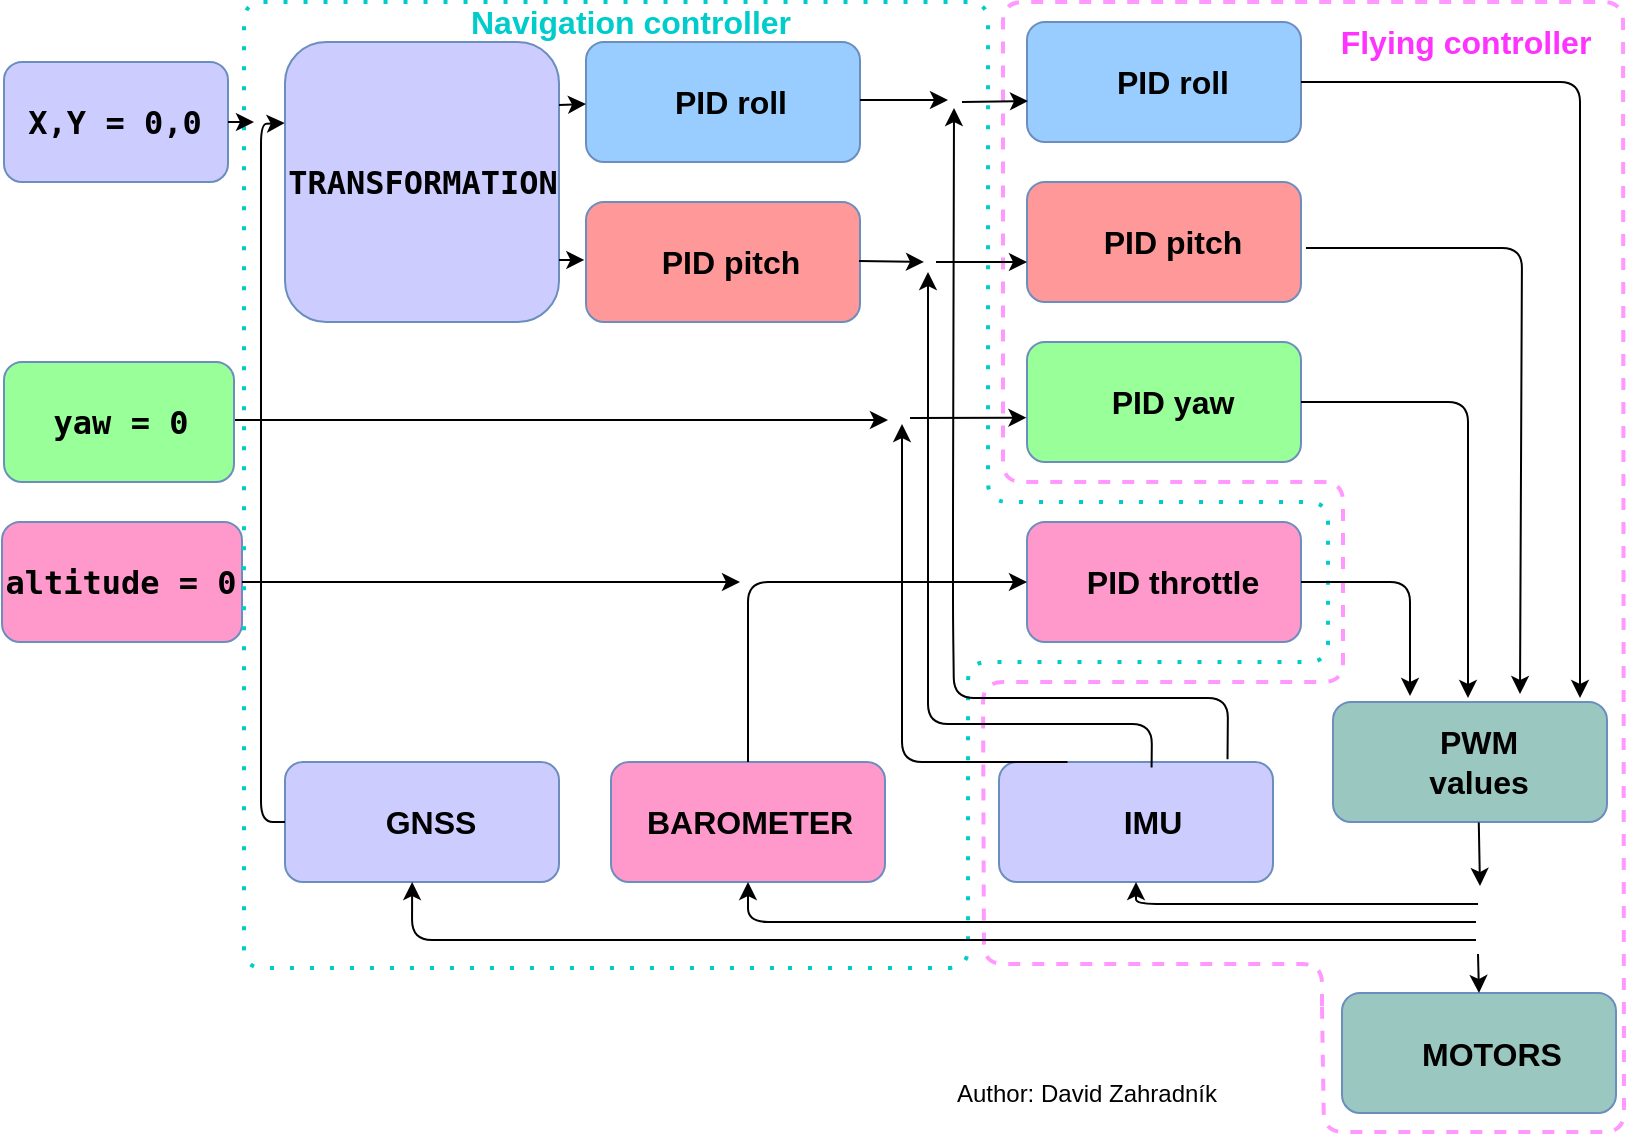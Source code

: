<mxfile version="10.6.6" type="device"><diagram id="7vE1OGSBALaZfzEDUbcy" name="Page-1"><mxGraphModel dx="562" dy="260" grid="0" gridSize="10" guides="1" tooltips="1" connect="1" arrows="1" fold="1" page="1" pageScale="1" pageWidth="827" pageHeight="583" math="0" shadow="0"><root><mxCell id="0"/><mxCell id="1" parent="0"/><mxCell id="imyVaSy7povLyfskxmqy-1" value="" style="rounded=1;whiteSpace=wrap;html=1;fontSize=16;fillColor=#9AC7BF;strokeColor=#6c8ebf;gradientColor=none;" vertex="1" parent="1"><mxGeometry x="677" y="505.5" width="137" height="60" as="geometry"/></mxCell><mxCell id="imyVaSy7povLyfskxmqy-2" value="MOTORS" style="text;html=1;strokeColor=none;fillColor=none;align=center;verticalAlign=middle;whiteSpace=wrap;rounded=0;fontSize=16;fontStyle=1" vertex="1" parent="1"><mxGeometry x="707.5" y="525.5" width="88" height="20" as="geometry"/></mxCell><mxCell id="imyVaSy7povLyfskxmqy-3" value="" style="rounded=1;whiteSpace=wrap;html=1;fontSize=16;fillColor=#9AC7BF;strokeColor=#6c8ebf;fontStyle=1" vertex="1" parent="1"><mxGeometry x="672.5" y="360" width="137" height="60" as="geometry"/></mxCell><mxCell id="imyVaSy7povLyfskxmqy-4" value="PWM values" style="text;html=1;strokeColor=none;fillColor=none;align=center;verticalAlign=middle;whiteSpace=wrap;rounded=0;fontSize=16;fontStyle=1" vertex="1" parent="1"><mxGeometry x="699.5" y="380" width="91" height="20" as="geometry"/></mxCell><mxCell id="imyVaSy7povLyfskxmqy-5" value="" style="rounded=1;whiteSpace=wrap;html=1;fontSize=16;fillColor=#99CCFF;strokeColor=#6c8ebf;fontStyle=1" vertex="1" parent="1"><mxGeometry x="519.5" y="20" width="137" height="60" as="geometry"/></mxCell><mxCell id="imyVaSy7povLyfskxmqy-6" value="PID roll" style="text;html=1;strokeColor=none;fillColor=none;align=center;verticalAlign=middle;whiteSpace=wrap;rounded=0;fontSize=16;fontStyle=1" vertex="1" parent="1"><mxGeometry x="546.5" y="40" width="91" height="20" as="geometry"/></mxCell><mxCell id="imyVaSy7povLyfskxmqy-7" value="" style="rounded=1;whiteSpace=wrap;html=1;fontSize=16;fillColor=#FF9999;strokeColor=#6c8ebf;fontStyle=1" vertex="1" parent="1"><mxGeometry x="519.5" y="100" width="137" height="60" as="geometry"/></mxCell><mxCell id="imyVaSy7povLyfskxmqy-8" value="PID pitch" style="text;html=1;strokeColor=none;fillColor=none;align=center;verticalAlign=middle;whiteSpace=wrap;rounded=0;fontSize=16;fontStyle=1" vertex="1" parent="1"><mxGeometry x="546.5" y="120" width="91" height="20" as="geometry"/></mxCell><mxCell id="imyVaSy7povLyfskxmqy-9" value="" style="rounded=1;whiteSpace=wrap;html=1;fontSize=16;fillColor=#99FF99;strokeColor=#6c8ebf;fontStyle=1" vertex="1" parent="1"><mxGeometry x="519.5" y="180" width="137" height="60" as="geometry"/></mxCell><mxCell id="imyVaSy7povLyfskxmqy-10" value="PID yaw" style="text;html=1;strokeColor=none;fillColor=none;align=center;verticalAlign=middle;whiteSpace=wrap;rounded=0;fontSize=16;fontStyle=1" vertex="1" parent="1"><mxGeometry x="546.5" y="200" width="91" height="20" as="geometry"/></mxCell><mxCell id="imyVaSy7povLyfskxmqy-11" value="" style="rounded=1;whiteSpace=wrap;html=1;fontSize=16;fillColor=#FF99CC;strokeColor=#6c8ebf;fontStyle=1" vertex="1" parent="1"><mxGeometry x="519.5" y="270" width="137" height="60" as="geometry"/></mxCell><mxCell id="imyVaSy7povLyfskxmqy-12" value="PID throttle" style="text;html=1;strokeColor=none;fillColor=none;align=center;verticalAlign=middle;whiteSpace=wrap;rounded=0;fontSize=16;fontStyle=1" vertex="1" parent="1"><mxGeometry x="546.5" y="290" width="91" height="20" as="geometry"/></mxCell><mxCell id="imyVaSy7povLyfskxmqy-15" value="" style="rounded=1;whiteSpace=wrap;html=1;fontSize=16;fillColor=#CCCCFF;strokeColor=#6c8ebf;gradientColor=none;gradientDirection=north;fontStyle=1" vertex="1" parent="1"><mxGeometry x="505.5" y="390" width="137" height="60" as="geometry"/></mxCell><mxCell id="imyVaSy7povLyfskxmqy-16" value="IMU&lt;br style=&quot;font-size: 16px;&quot;&gt;" style="text;html=1;strokeColor=none;fillColor=none;align=center;verticalAlign=middle;whiteSpace=wrap;rounded=0;fontSize=16;fontStyle=1" vertex="1" parent="1"><mxGeometry x="536.5" y="410" width="91" height="20" as="geometry"/></mxCell><mxCell id="imyVaSy7povLyfskxmqy-18" value="" style="rounded=1;whiteSpace=wrap;html=1;fontSize=16;fillColor=#FF99CC;strokeColor=#6c8ebf;fontStyle=1" vertex="1" parent="1"><mxGeometry x="311.5" y="390" width="137" height="60" as="geometry"/></mxCell><mxCell id="imyVaSy7povLyfskxmqy-19" value="BAROMETER&lt;br style=&quot;font-size: 16px;&quot;&gt;" style="text;html=1;strokeColor=none;fillColor=none;align=center;verticalAlign=middle;whiteSpace=wrap;rounded=0;fontSize=16;fontStyle=1" vertex="1" parent="1"><mxGeometry x="331.5" y="410" width="98" height="20" as="geometry"/></mxCell><mxCell id="imyVaSy7povLyfskxmqy-24" value="" style="rounded=1;whiteSpace=wrap;html=1;fontSize=16;fillColor=#CCCCFF;strokeColor=#6c8ebf;fontStyle=1" vertex="1" parent="1"><mxGeometry x="148.5" y="390" width="137" height="60" as="geometry"/></mxCell><mxCell id="imyVaSy7povLyfskxmqy-25" value="GNSS" style="text;html=1;strokeColor=none;fillColor=none;align=center;verticalAlign=middle;whiteSpace=wrap;rounded=0;fontSize=16;fontStyle=1" vertex="1" parent="1"><mxGeometry x="175.5" y="410" width="91" height="20" as="geometry"/></mxCell><mxCell id="imyVaSy7povLyfskxmqy-26" value="" style="rounded=1;whiteSpace=wrap;html=1;fontSize=16;fillColor=#99CCFF;strokeColor=#6c8ebf;fontStyle=1" vertex="1" parent="1"><mxGeometry x="299" y="30" width="137" height="60" as="geometry"/></mxCell><mxCell id="imyVaSy7povLyfskxmqy-27" value="PID roll" style="text;html=1;strokeColor=none;fillColor=none;align=center;verticalAlign=middle;whiteSpace=wrap;rounded=0;fontSize=16;fontStyle=1" vertex="1" parent="1"><mxGeometry x="326" y="50" width="91" height="20" as="geometry"/></mxCell><mxCell id="imyVaSy7povLyfskxmqy-28" value="" style="rounded=1;whiteSpace=wrap;html=1;fontSize=16;fillColor=#FF9999;strokeColor=#6c8ebf;fontStyle=1" vertex="1" parent="1"><mxGeometry x="299" y="110" width="137" height="60" as="geometry"/></mxCell><mxCell id="imyVaSy7povLyfskxmqy-29" value="PID pitch" style="text;html=1;strokeColor=none;fillColor=none;align=center;verticalAlign=middle;whiteSpace=wrap;rounded=0;fontSize=16;fontStyle=1" vertex="1" parent="1"><mxGeometry x="326" y="130" width="91" height="20" as="geometry"/></mxCell><mxCell id="imyVaSy7povLyfskxmqy-30" value="" style="rounded=1;whiteSpace=wrap;html=1;fontSize=16;fillColor=#CCCCFF;strokeColor=#6c8ebf;fontStyle=1" vertex="1" parent="1"><mxGeometry x="148.5" y="30" width="137" height="140" as="geometry"/></mxCell><mxCell id="imyVaSy7povLyfskxmqy-31" value="&lt;pre id=&quot;tw-target-text&quot; dir=&quot;ltr&quot; style=&quot;font-size: 16px;&quot;&gt;&lt;span tabindex=&quot;0&quot; lang=&quot;en&quot; style=&quot;font-size: 16px;&quot;&gt;TRANSFORMATION&lt;/span&gt;&lt;/pre&gt;" style="text;html=1;strokeColor=none;fillColor=none;align=center;verticalAlign=middle;whiteSpace=wrap;rounded=0;fontSize=16;fontStyle=1" vertex="1" parent="1"><mxGeometry x="171.5" y="90" width="91" height="20" as="geometry"/></mxCell><mxCell id="imyVaSy7povLyfskxmqy-32" value="" style="rounded=1;whiteSpace=wrap;html=1;fontSize=16;fillColor=#CCCCFF;strokeColor=#6c8ebf;fontStyle=1" vertex="1" parent="1"><mxGeometry x="8" y="40" width="112" height="60" as="geometry"/></mxCell><mxCell id="imyVaSy7povLyfskxmqy-33" value="&lt;pre id=&quot;tw-target-text&quot; dir=&quot;ltr&quot; style=&quot;font-size: 16px;&quot;&gt;X,Y = 0,0&lt;/pre&gt;" style="text;html=1;strokeColor=none;fillColor=none;align=center;verticalAlign=middle;whiteSpace=wrap;rounded=0;fontSize=16;fontStyle=1" vertex="1" parent="1"><mxGeometry x="27" y="60" width="73" height="20" as="geometry"/></mxCell><mxCell id="imyVaSy7povLyfskxmqy-36" value="" style="rounded=1;whiteSpace=wrap;html=1;fontSize=16;fillColor=#99FF99;strokeColor=#6c8ebf;fontStyle=1" vertex="1" parent="1"><mxGeometry x="8" y="190" width="115" height="60" as="geometry"/></mxCell><mxCell id="imyVaSy7povLyfskxmqy-37" value="&lt;pre id=&quot;tw-target-text&quot; dir=&quot;ltr&quot; style=&quot;font-size: 16px;&quot;&gt;yaw = 0&lt;/pre&gt;" style="text;html=1;strokeColor=none;fillColor=none;align=center;verticalAlign=middle;whiteSpace=wrap;rounded=0;fontSize=16;fontStyle=1" vertex="1" parent="1"><mxGeometry x="29" y="210" width="75" height="20" as="geometry"/></mxCell><mxCell id="imyVaSy7povLyfskxmqy-38" value="" style="rounded=1;whiteSpace=wrap;html=1;fontSize=16;fillColor=#FF99CC;strokeColor=#6c8ebf;fontStyle=1" vertex="1" parent="1"><mxGeometry x="7" y="270" width="120" height="60" as="geometry"/></mxCell><mxCell id="imyVaSy7povLyfskxmqy-39" value="&lt;pre id=&quot;tw-target-text&quot; dir=&quot;ltr&quot; style=&quot;font-size: 16px;&quot;&gt;altitude = 0&lt;/pre&gt;" style="text;html=1;strokeColor=none;fillColor=none;align=center;verticalAlign=middle;whiteSpace=wrap;rounded=0;fontSize=16;fontStyle=1" vertex="1" parent="1"><mxGeometry x="7" y="290" width="119" height="20" as="geometry"/></mxCell><mxCell id="imyVaSy7povLyfskxmqy-40" value="" style="endArrow=none;html=1;strokeColor=#00CCCC;dashed=1;dashPattern=1 4;strokeWidth=2;fontSize=16;fontStyle=1" edge="1" parent="1"><mxGeometry width="50" height="50" relative="1" as="geometry"><mxPoint x="400" y="493" as="sourcePoint"/><mxPoint x="400" y="493" as="targetPoint"/><Array as="points"><mxPoint x="490" y="493"/><mxPoint x="490" y="340"/><mxPoint x="670" y="340"/><mxPoint x="670" y="260"/><mxPoint x="500" y="260"/><mxPoint x="500" y="10"/><mxPoint x="128" y="10"/><mxPoint x="128" y="493"/></Array></mxGeometry></mxCell><mxCell id="imyVaSy7povLyfskxmqy-43" value="Navigation controller" style="text;html=1;strokeColor=none;fillColor=none;align=center;verticalAlign=middle;whiteSpace=wrap;rounded=0;fontColor=#00CCCC;fontSize=16;fontStyle=1" vertex="1" parent="1"><mxGeometry x="149" y="10" width="345" height="20" as="geometry"/></mxCell><mxCell id="imyVaSy7povLyfskxmqy-44" value="" style="endArrow=none;html=1;strokeColor=#FF99FF;endFill=0;dashed=1;strokeWidth=2;" edge="1" parent="1"><mxGeometry width="50" height="50" relative="1" as="geometry"><mxPoint x="667" y="512" as="sourcePoint"/><mxPoint x="667" y="512" as="targetPoint"/><Array as="points"><mxPoint x="667" y="491"/><mxPoint x="498" y="491"/><mxPoint x="497.5" y="350"/><mxPoint x="677.5" y="350"/><mxPoint x="677.5" y="250"/><mxPoint x="507.5" y="250"/><mxPoint x="507.5" y="10"/><mxPoint x="817.5" y="10"/><mxPoint x="818" y="575"/><mxPoint x="668" y="575"/></Array></mxGeometry></mxCell><mxCell id="imyVaSy7povLyfskxmqy-45" value="Flying controller" style="text;html=1;strokeColor=none;fillColor=none;align=center;verticalAlign=middle;whiteSpace=wrap;rounded=0;fontColor=#FF33FF;fontSize=16;fontStyle=1" vertex="1" parent="1"><mxGeometry x="672.5" y="20" width="132" height="20" as="geometry"/></mxCell><mxCell id="imyVaSy7povLyfskxmqy-46" value="" style="endArrow=classic;html=1;strokeColor=#000000;strokeWidth=1;fontColor=#00CCCC;exitX=1;exitY=0.5;exitDx=0;exitDy=0;fontSize=16;fontStyle=1" edge="1" parent="1" source="imyVaSy7povLyfskxmqy-38"><mxGeometry width="50" height="50" relative="1" as="geometry"><mxPoint x="297" y="291" as="sourcePoint"/><mxPoint x="376" y="300" as="targetPoint"/></mxGeometry></mxCell><mxCell id="imyVaSy7povLyfskxmqy-47" value="" style="endArrow=classic;html=1;strokeColor=#000000;strokeWidth=1;fontColor=#00CCCC;exitX=0.5;exitY=0;exitDx=0;exitDy=0;entryX=0;entryY=0.5;entryDx=0;entryDy=0;fontSize=16;fontStyle=1" edge="1" parent="1" source="imyVaSy7povLyfskxmqy-18" target="imyVaSy7povLyfskxmqy-11"><mxGeometry width="50" height="50" relative="1" as="geometry"><mxPoint x="107.5" y="310" as="sourcePoint"/><mxPoint x="491.5" y="295" as="targetPoint"/><Array as="points"><mxPoint x="380" y="300"/></Array></mxGeometry></mxCell><mxCell id="imyVaSy7povLyfskxmqy-48" value="" style="endArrow=classic;html=1;strokeColor=#000000;strokeWidth=1;fontColor=#00CCCC;exitX=1;exitY=0.5;exitDx=0;exitDy=0;fontSize=16;fontStyle=1" edge="1" parent="1"><mxGeometry width="50" height="50" relative="1" as="geometry"><mxPoint x="123.5" y="219" as="sourcePoint"/><mxPoint x="450" y="219" as="targetPoint"/></mxGeometry></mxCell><mxCell id="imyVaSy7povLyfskxmqy-49" value="" style="endArrow=classic;html=1;strokeColor=#000000;strokeWidth=1;fontColor=#00CCCC;exitX=1;exitY=0.5;exitDx=0;exitDy=0;entryX=-0.006;entryY=0.483;entryDx=0;entryDy=0;entryPerimeter=0;fontSize=16;fontStyle=1" edge="1" parent="1" target="imyVaSy7povLyfskxmqy-28"><mxGeometry width="50" height="50" relative="1" as="geometry"><mxPoint x="285.5" y="139" as="sourcePoint"/><mxPoint x="568.5" y="139" as="targetPoint"/></mxGeometry></mxCell><mxCell id="imyVaSy7povLyfskxmqy-50" value="" style="endArrow=classic;html=1;strokeColor=#000000;strokeWidth=1;fontColor=#00CCCC;exitX=1;exitY=0.5;exitDx=0;exitDy=0;fontSize=16;fontStyle=1" edge="1" parent="1"><mxGeometry width="50" height="50" relative="1" as="geometry"><mxPoint x="285.5" y="61.5" as="sourcePoint"/><mxPoint x="299" y="61" as="targetPoint"/></mxGeometry></mxCell><mxCell id="imyVaSy7povLyfskxmqy-52" value="" style="endArrow=classic;html=1;strokeColor=#000000;strokeWidth=1;fontColor=#00CCCC;fontSize=16;fontStyle=1" edge="1" parent="1"><mxGeometry width="50" height="50" relative="1" as="geometry"><mxPoint x="474" y="140" as="sourcePoint"/><mxPoint x="519.5" y="140" as="targetPoint"/></mxGeometry></mxCell><mxCell id="imyVaSy7povLyfskxmqy-53" value="" style="endArrow=classic;html=1;strokeColor=#000000;strokeWidth=1;fontColor=#00CCCC;exitX=0;exitY=0.5;exitDx=0;exitDy=0;entryX=-0.001;entryY=0.289;entryDx=0;entryDy=0;entryPerimeter=0;fontSize=16;fontStyle=1" edge="1" parent="1" source="imyVaSy7povLyfskxmqy-24" target="imyVaSy7povLyfskxmqy-30"><mxGeometry width="50" height="50" relative="1" as="geometry"><mxPoint x="216.5" y="386" as="sourcePoint"/><mxPoint x="234.5" y="242" as="targetPoint"/><Array as="points"><mxPoint x="136.5" y="420"/><mxPoint x="136.5" y="71"/></Array></mxGeometry></mxCell><mxCell id="imyVaSy7povLyfskxmqy-54" value="" style="endArrow=classic;html=1;strokeColor=#000000;strokeWidth=1;fontColor=#00CCCC;exitX=1;exitY=0.5;exitDx=0;exitDy=0;fontSize=16;fontStyle=1" edge="1" parent="1"><mxGeometry width="50" height="50" relative="1" as="geometry"><mxPoint x="120" y="70" as="sourcePoint"/><mxPoint x="133" y="70" as="targetPoint"/></mxGeometry></mxCell><mxCell id="imyVaSy7povLyfskxmqy-55" value="" style="endArrow=classic;html=1;strokeColor=#000000;strokeWidth=1;fontColor=#00CCCC;exitX=0.834;exitY=-0.023;exitDx=0;exitDy=0;exitPerimeter=0;fontSize=16;fontStyle=1" edge="1" parent="1" source="imyVaSy7povLyfskxmqy-15"><mxGeometry width="50" height="50" relative="1" as="geometry"><mxPoint x="436.5" y="373" as="sourcePoint"/><mxPoint x="483" y="63" as="targetPoint"/><Array as="points"><mxPoint x="620" y="358"/><mxPoint x="483" y="358"/><mxPoint x="482.5" y="318"/><mxPoint x="482.5" y="264"/></Array></mxGeometry></mxCell><mxCell id="imyVaSy7povLyfskxmqy-56" value="" style="endArrow=classic;html=1;strokeColor=#000000;strokeWidth=1;fontColor=#00CCCC;entryX=-0.002;entryY=0.631;entryDx=0;entryDy=0;entryPerimeter=0;fontSize=16;fontStyle=1" edge="1" parent="1" target="imyVaSy7povLyfskxmqy-9"><mxGeometry width="50" height="50" relative="1" as="geometry"><mxPoint x="461" y="218" as="sourcePoint"/><mxPoint x="405.5" y="191" as="targetPoint"/></mxGeometry></mxCell><mxCell id="imyVaSy7povLyfskxmqy-58" value="" style="endArrow=classic;html=1;strokeColor=#000000;strokeWidth=1;fontColor=#00CCCC;fontSize=16;fontStyle=1" edge="1" parent="1"><mxGeometry width="50" height="50" relative="1" as="geometry"><mxPoint x="435.5" y="139.5" as="sourcePoint"/><mxPoint x="468" y="140" as="targetPoint"/></mxGeometry></mxCell><mxCell id="imyVaSy7povLyfskxmqy-60" value="" style="endArrow=classic;html=1;strokeColor=#000000;strokeWidth=1;fontColor=#00CCCC;fontSize=16;fontStyle=1" edge="1" parent="1"><mxGeometry width="50" height="50" relative="1" as="geometry"><mxPoint x="487" y="60" as="sourcePoint"/><mxPoint x="520" y="59.5" as="targetPoint"/></mxGeometry></mxCell><mxCell id="imyVaSy7povLyfskxmqy-61" value="" style="endArrow=classic;html=1;strokeColor=#000000;strokeWidth=1;fontColor=#00CCCC;fontSize=16;fontStyle=1" edge="1" parent="1"><mxGeometry width="50" height="50" relative="1" as="geometry"><mxPoint x="436" y="59.0" as="sourcePoint"/><mxPoint x="480" y="59" as="targetPoint"/><Array as="points"/></mxGeometry></mxCell><mxCell id="imyVaSy7povLyfskxmqy-63" value="" style="endArrow=classic;html=1;strokeColor=#000000;strokeWidth=1;fontColor=#00CCCC;exitX=0.532;exitY=1.005;exitDx=0;exitDy=0;exitPerimeter=0;fontSize=16;fontStyle=1" edge="1" parent="1" source="imyVaSy7povLyfskxmqy-3"><mxGeometry width="50" height="50" relative="1" as="geometry"><mxPoint x="748" y="315" as="sourcePoint"/><mxPoint x="746" y="452" as="targetPoint"/></mxGeometry></mxCell><mxCell id="imyVaSy7povLyfskxmqy-66" value="" style="endArrow=classic;html=1;strokeColor=#000000;strokeWidth=1;fontColor=#00CCCC;entryX=0.5;entryY=1;entryDx=0;entryDy=0;fontSize=16;fontStyle=1" edge="1" parent="1" target="imyVaSy7povLyfskxmqy-15"><mxGeometry width="50" height="50" relative="1" as="geometry"><mxPoint x="745" y="461" as="sourcePoint"/><mxPoint x="571" y="461" as="targetPoint"/><Array as="points"><mxPoint x="574" y="461"/></Array></mxGeometry></mxCell><mxCell id="imyVaSy7povLyfskxmqy-67" value="" style="endArrow=classic;html=1;strokeColor=#000000;strokeWidth=1;fontColor=#00CCCC;entryX=0.5;entryY=1;entryDx=0;entryDy=0;fontSize=16;fontStyle=1" edge="1" parent="1" target="imyVaSy7povLyfskxmqy-18"><mxGeometry width="50" height="50" relative="1" as="geometry"><mxPoint x="744" y="470" as="sourcePoint"/><mxPoint x="522" y="491" as="targetPoint"/><Array as="points"><mxPoint x="380" y="470"/></Array></mxGeometry></mxCell><mxCell id="imyVaSy7povLyfskxmqy-68" value="" style="endArrow=classic;html=1;strokeColor=#000000;strokeWidth=1;fontColor=#00CCCC;entryX=0.464;entryY=1;entryDx=0;entryDy=0;entryPerimeter=0;fontSize=16;fontStyle=1" edge="1" parent="1" target="imyVaSy7povLyfskxmqy-24"><mxGeometry width="50" height="50" relative="1" as="geometry"><mxPoint x="744" y="479" as="sourcePoint"/><mxPoint x="492" y="512" as="targetPoint"/><Array as="points"><mxPoint x="212" y="479"/></Array></mxGeometry></mxCell><mxCell id="imyVaSy7povLyfskxmqy-70" value="" style="endArrow=classic;html=1;strokeColor=#000000;strokeWidth=1;fontColor=#00CCCC;entryX=0.5;entryY=0;entryDx=0;entryDy=0;fontSize=16;fontStyle=1" edge="1" parent="1" target="imyVaSy7povLyfskxmqy-1"><mxGeometry width="50" height="50" relative="1" as="geometry"><mxPoint x="745" y="486" as="sourcePoint"/><mxPoint x="819" y="387" as="targetPoint"/></mxGeometry></mxCell><mxCell id="imyVaSy7povLyfskxmqy-71" value="" style="endArrow=classic;html=1;strokeColor=#000000;strokeWidth=1;fontColor=#00CCCC;exitX=1;exitY=0.5;exitDx=0;exitDy=0;fontSize=16;fontStyle=1" edge="1" parent="1" source="imyVaSy7povLyfskxmqy-5"><mxGeometry width="50" height="50" relative="1" as="geometry"><mxPoint x="693" y="95" as="sourcePoint"/><mxPoint x="796" y="358" as="targetPoint"/><Array as="points"><mxPoint x="796" y="50"/></Array></mxGeometry></mxCell><mxCell id="imyVaSy7povLyfskxmqy-72" value="" style="endArrow=classic;html=1;strokeColor=#000000;strokeWidth=1;fontColor=#00CCCC;fontSize=16;fontStyle=1" edge="1" parent="1"><mxGeometry width="50" height="50" relative="1" as="geometry"><mxPoint x="659" y="133" as="sourcePoint"/><mxPoint x="766" y="356" as="targetPoint"/><Array as="points"><mxPoint x="767" y="133"/></Array></mxGeometry></mxCell><mxCell id="imyVaSy7povLyfskxmqy-73" value="" style="endArrow=classic;html=1;strokeColor=#000000;strokeWidth=1;fontColor=#00CCCC;exitX=1;exitY=0.5;exitDx=0;exitDy=0;fontSize=16;fontStyle=1" edge="1" parent="1" source="imyVaSy7povLyfskxmqy-9"><mxGeometry width="50" height="50" relative="1" as="geometry"><mxPoint x="746" y="327" as="sourcePoint"/><mxPoint x="740" y="358" as="targetPoint"/><Array as="points"><mxPoint x="740" y="210"/></Array></mxGeometry></mxCell><mxCell id="imyVaSy7povLyfskxmqy-74" value="" style="endArrow=classic;html=1;strokeColor=#000000;strokeWidth=1;fontColor=#00CCCC;exitX=1;exitY=0.5;exitDx=0;exitDy=0;fontSize=16;fontStyle=1" edge="1" parent="1" source="imyVaSy7povLyfskxmqy-11"><mxGeometry width="50" height="50" relative="1" as="geometry"><mxPoint x="722" y="316" as="sourcePoint"/><mxPoint x="711" y="357" as="targetPoint"/><Array as="points"><mxPoint x="711" y="300"/></Array></mxGeometry></mxCell><mxCell id="imyVaSy7povLyfskxmqy-77" value="" style="endArrow=classic;html=1;strokeColor=#000000;strokeWidth=1;fontColor=#00CCCC;exitX=0.834;exitY=-0.023;exitDx=0;exitDy=0;exitPerimeter=0;fontSize=16;fontStyle=1" edge="1" parent="1"><mxGeometry width="50" height="50" relative="1" as="geometry"><mxPoint x="581.793" y="392.776" as="sourcePoint"/><mxPoint x="470" y="145" as="targetPoint"/><Array as="points"><mxPoint x="582" y="371"/><mxPoint x="470" y="371"/><mxPoint x="470" y="257"/></Array></mxGeometry></mxCell><mxCell id="imyVaSy7povLyfskxmqy-78" value="" style="endArrow=classic;html=1;strokeColor=#000000;strokeWidth=1;fontColor=#00CCCC;exitX=0.25;exitY=0;exitDx=0;exitDy=0;fontSize=16;fontStyle=1" edge="1" parent="1" source="imyVaSy7povLyfskxmqy-15"><mxGeometry width="50" height="50" relative="1" as="geometry"><mxPoint x="362" y="301" as="sourcePoint"/><mxPoint x="457" y="221" as="targetPoint"/><Array as="points"><mxPoint x="457" y="390"/></Array></mxGeometry></mxCell><mxCell id="imyVaSy7povLyfskxmqy-79" value="Author: David Zahradník" style="text;html=1;strokeColor=none;fillColor=none;align=center;verticalAlign=middle;whiteSpace=wrap;rounded=0;fontColor=#000000;" vertex="1" parent="1"><mxGeometry x="444" y="546" width="211" height="20" as="geometry"/></mxCell></root></mxGraphModel></diagram></mxfile>